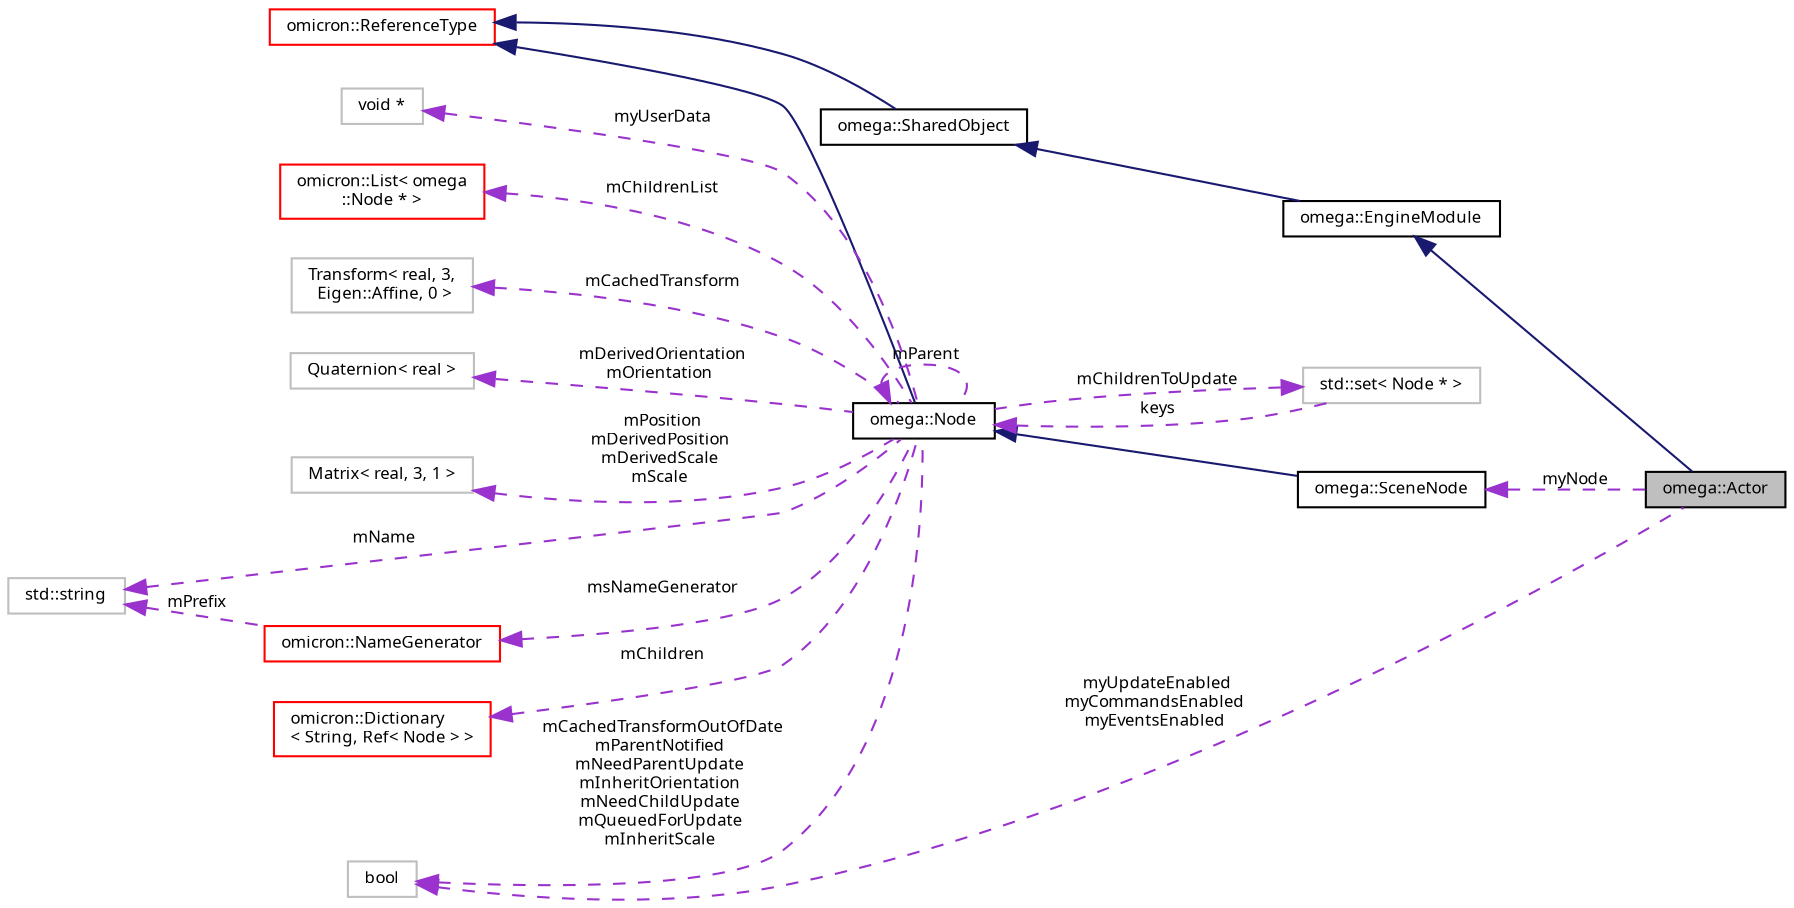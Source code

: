 digraph "omega::Actor"
{
  bgcolor="transparent";
  edge [fontname="FreeSans.ttf",fontsize="8",labelfontname="FreeSans.ttf",labelfontsize="8"];
  node [fontname="FreeSans.ttf",fontsize="8",shape=record];
  rankdir="LR";
  Node1 [label="omega::Actor",height=0.2,width=0.4,color="black", fillcolor="grey75", style="filled" fontcolor="black"];
  Node2 -> Node1 [dir="back",color="midnightblue",fontsize="8",style="solid",fontname="FreeSans.ttf"];
  Node2 [label="omega::EngineModule",height=0.2,width=0.4,color="black",URL="$classomega_1_1_engine_module.html"];
  Node3 -> Node2 [dir="back",color="midnightblue",fontsize="8",style="solid",fontname="FreeSans.ttf"];
  Node3 [label="omega::SharedObject",height=0.2,width=0.4,color="black",URL="$classomega_1_1_shared_object.html"];
  Node4 -> Node3 [dir="back",color="midnightblue",fontsize="8",style="solid",fontname="FreeSans.ttf"];
  Node4 [label="omicron::ReferenceType",height=0.2,width=0.4,color="red",URL="$classomicron_1_1_reference_type.html",tooltip="Implements a base class for reference-counted types. "];
  Node5 -> Node1 [dir="back",color="darkorchid3",fontsize="8",style="dashed",label=" myNode" ,fontname="FreeSans.ttf"];
  Node5 [label="omega::SceneNode",height=0.2,width=0.4,color="black",URL="$classomega_1_1_scene_node.html",tooltip="Represents a node in the omegalib scene graph. "];
  Node6 -> Node5 [dir="back",color="midnightblue",fontsize="8",style="solid",fontname="FreeSans.ttf"];
  Node6 [label="omega::Node",height=0.2,width=0.4,color="black",URL="$classomega_1_1_node.html",tooltip="Class representing a general-purpose node in an articulated scene graph. "];
  Node4 -> Node6 [dir="back",color="midnightblue",fontsize="8",style="solid",fontname="FreeSans.ttf"];
  Node7 -> Node6 [dir="back",color="darkorchid3",fontsize="8",style="dashed",label=" mCachedTransform" ,fontname="FreeSans.ttf"];
  Node7 [label="Transform\< real, 3,\l Eigen::Affine, 0 \>",height=0.2,width=0.4,color="grey75"];
  Node8 -> Node6 [dir="back",color="darkorchid3",fontsize="8",style="dashed",label=" mDerivedOrientation\nmOrientation" ,fontname="FreeSans.ttf"];
  Node8 [label="Quaternion\< real \>",height=0.2,width=0.4,color="grey75"];
  Node6 -> Node6 [dir="back",color="darkorchid3",fontsize="8",style="dashed",label=" mParent" ,fontname="FreeSans.ttf"];
  Node9 -> Node6 [dir="back",color="darkorchid3",fontsize="8",style="dashed",label=" mPosition\nmDerivedPosition\nmDerivedScale\nmScale" ,fontname="FreeSans.ttf"];
  Node9 [label="Matrix\< real, 3, 1 \>",height=0.2,width=0.4,color="grey75"];
  Node10 -> Node6 [dir="back",color="darkorchid3",fontsize="8",style="dashed",label=" msNameGenerator" ,fontname="FreeSans.ttf"];
  Node10 [label="omicron::NameGenerator",height=0.2,width=0.4,color="red",URL="$classomicron_1_1_name_generator.html",tooltip="Utility class to generate a sequentially numbered series of names. "];
  Node11 -> Node10 [dir="back",color="darkorchid3",fontsize="8",style="dashed",label=" mPrefix" ,fontname="FreeSans.ttf"];
  Node11 [label="std::string",height=0.2,width=0.4,color="grey75",tooltip="STL class. "];
  Node11 -> Node6 [dir="back",color="darkorchid3",fontsize="8",style="dashed",label=" mName" ,fontname="FreeSans.ttf"];
  Node12 -> Node6 [dir="back",color="darkorchid3",fontsize="8",style="dashed",label=" mCachedTransformOutOfDate\nmParentNotified\nmNeedParentUpdate\nmInheritOrientation\nmNeedChildUpdate\nmQueuedForUpdate\nmInheritScale" ,fontname="FreeSans.ttf"];
  Node12 [label="bool",height=0.2,width=0.4,color="grey75"];
  Node13 -> Node6 [dir="back",color="darkorchid3",fontsize="8",style="dashed",label=" mChildrenToUpdate" ,fontname="FreeSans.ttf"];
  Node13 [label="std::set\< Node * \>",height=0.2,width=0.4,color="grey75"];
  Node6 -> Node13 [dir="back",color="darkorchid3",fontsize="8",style="dashed",label=" keys" ,fontname="FreeSans.ttf"];
  Node14 -> Node6 [dir="back",color="darkorchid3",fontsize="8",style="dashed",label=" mChildren" ,fontname="FreeSans.ttf"];
  Node14 [label="omicron::Dictionary\l\< String, Ref\< Node \> \>",height=0.2,width=0.4,color="red",URL="$classomicron_1_1_dictionary.html"];
  Node15 -> Node6 [dir="back",color="darkorchid3",fontsize="8",style="dashed",label=" myUserData" ,fontname="FreeSans.ttf"];
  Node15 [label="void *",height=0.2,width=0.4,color="grey75"];
  Node16 -> Node6 [dir="back",color="darkorchid3",fontsize="8",style="dashed",label=" mChildrenList" ,fontname="FreeSans.ttf"];
  Node16 [label="omicron::List\< omega\l::Node * \>",height=0.2,width=0.4,color="red",URL="$classomicron_1_1_list.html"];
  Node12 -> Node1 [dir="back",color="darkorchid3",fontsize="8",style="dashed",label=" myUpdateEnabled\nmyCommandsEnabled\nmyEventsEnabled" ,fontname="FreeSans.ttf"];
}
